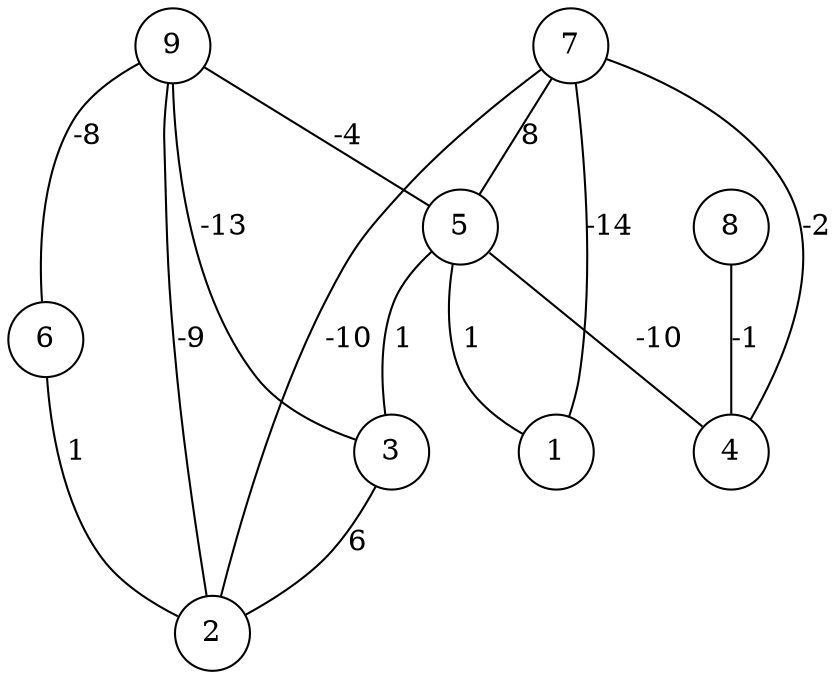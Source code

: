 graph { 
	 fontname="Helvetica,Arial,sans-serif" 
	 node [shape = circle]; 
	 9 -- 2 [label = "-9"];
	 9 -- 3 [label = "-13"];
	 9 -- 5 [label = "-4"];
	 9 -- 6 [label = "-8"];
	 8 -- 4 [label = "-1"];
	 7 -- 1 [label = "-14"];
	 7 -- 2 [label = "-10"];
	 7 -- 4 [label = "-2"];
	 7 -- 5 [label = "8"];
	 6 -- 2 [label = "1"];
	 5 -- 1 [label = "1"];
	 5 -- 3 [label = "1"];
	 5 -- 4 [label = "-10"];
	 3 -- 2 [label = "6"];
	 1;
	 2;
	 3;
	 4;
	 5;
	 6;
	 7;
	 8;
	 9;
}
